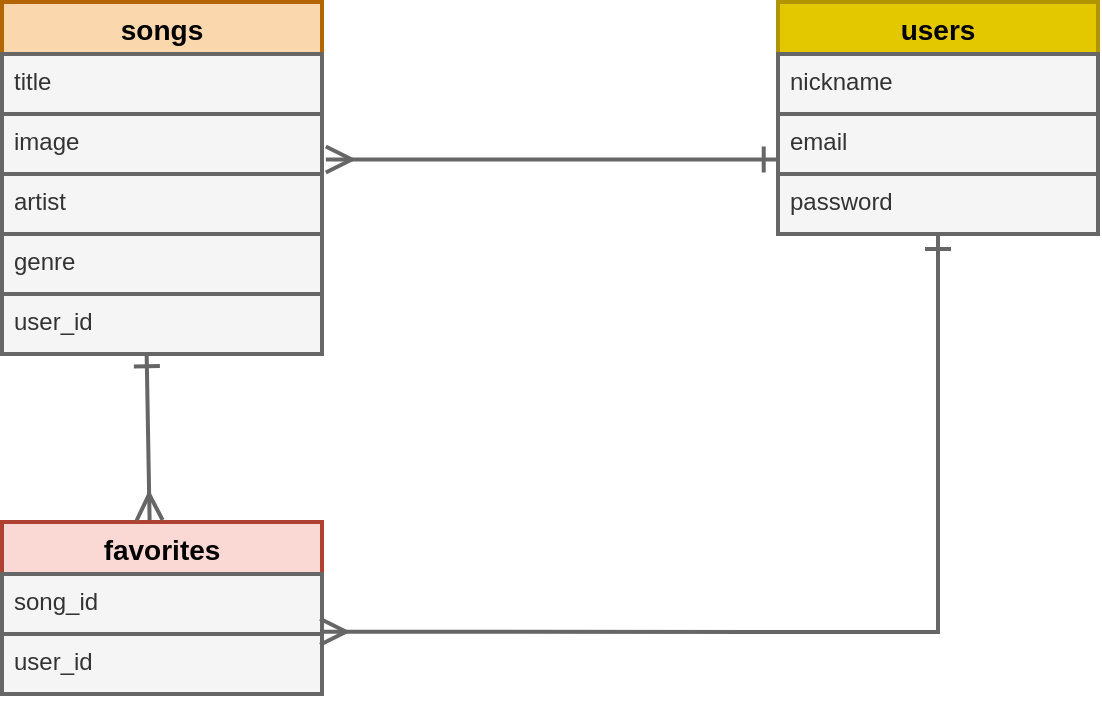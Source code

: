 <mxfile>
    <diagram id="lFwQ-v-RFzykx7BOFCH5" name="ページ1">
        <mxGraphModel dx="678" dy="502" grid="0" gridSize="14" guides="1" tooltips="1" connect="1" arrows="1" fold="1" page="1" pageScale="1" pageWidth="827" pageHeight="1169" background="#FFFFFF" math="0" shadow="0">
            <root>
                <mxCell id="0"/>
                <mxCell id="1" parent="0"/>
                <mxCell id="2" value="songs" style="swimlane;fontStyle=1;childLayout=stackLayout;horizontal=1;startSize=26;horizontalStack=0;resizeParent=1;resizeParentMax=0;resizeLast=0;collapsible=1;marginBottom=0;align=center;fontSize=14;strokeWidth=2;fillColor=#fad7ac;strokeColor=#b46504;fontColor=#000000;" parent="1" vertex="1">
                    <mxGeometry x="114" y="219" width="160" height="176" as="geometry"/>
                </mxCell>
                <mxCell id="3" value="title&#10;" style="text;fillColor=#f5f5f5;spacingLeft=4;spacingRight=4;overflow=hidden;rotatable=0;points=[[0,0.5],[1,0.5]];portConstraint=eastwest;fontSize=12;strokeColor=#666666;fontColor=#333333;strokeWidth=2;" parent="2" vertex="1">
                    <mxGeometry y="26" width="160" height="30" as="geometry"/>
                </mxCell>
                <mxCell id="4" value="image" style="text;fillColor=#f5f5f5;spacingLeft=4;spacingRight=4;overflow=hidden;rotatable=0;points=[[0,0.5],[1,0.5]];portConstraint=eastwest;fontSize=12;strokeColor=#666666;fontColor=#333333;strokeWidth=2;" parent="2" vertex="1">
                    <mxGeometry y="56" width="160" height="30" as="geometry"/>
                </mxCell>
                <mxCell id="5" value="artist" style="text;fillColor=#f5f5f5;spacingLeft=4;spacingRight=4;overflow=hidden;rotatable=0;points=[[0,0.5],[1,0.5]];portConstraint=eastwest;fontSize=12;strokeColor=#666666;fontColor=#333333;strokeWidth=2;" parent="2" vertex="1">
                    <mxGeometry y="86" width="160" height="30" as="geometry"/>
                </mxCell>
                <mxCell id="14" value="genre" style="text;fillColor=#f5f5f5;spacingLeft=4;spacingRight=4;overflow=hidden;rotatable=0;points=[[0,0.5],[1,0.5]];portConstraint=eastwest;fontSize=12;strokeColor=#666666;fontColor=#333333;strokeWidth=2;" parent="2" vertex="1">
                    <mxGeometry y="116" width="160" height="30" as="geometry"/>
                </mxCell>
                <mxCell id="30" value="user_id" style="text;fillColor=#f5f5f5;spacingLeft=4;spacingRight=4;overflow=hidden;rotatable=0;points=[[0,0.5],[1,0.5]];portConstraint=eastwest;fontSize=12;strokeColor=#666666;fontColor=#333333;strokeWidth=2;" parent="2" vertex="1">
                    <mxGeometry y="146" width="160" height="30" as="geometry"/>
                </mxCell>
                <mxCell id="6" value="users" style="swimlane;fontStyle=1;childLayout=stackLayout;horizontal=1;startSize=26;horizontalStack=0;resizeParent=1;resizeParentMax=0;resizeLast=0;collapsible=1;marginBottom=0;align=center;fontSize=14;fillColor=#e3c800;strokeColor=#B09500;fontColor=#000000;strokeWidth=2;" parent="1" vertex="1">
                    <mxGeometry x="502" y="219" width="160" height="116" as="geometry"/>
                </mxCell>
                <mxCell id="7" value="nickname   " style="text;fillColor=#f5f5f5;spacingLeft=4;spacingRight=4;overflow=hidden;rotatable=0;points=[[0,0.5],[1,0.5]];portConstraint=eastwest;fontSize=12;strokeColor=#666666;fontColor=#333333;strokeWidth=2;" parent="6" vertex="1">
                    <mxGeometry y="26" width="160" height="30" as="geometry"/>
                </mxCell>
                <mxCell id="8" value="email " style="text;fillColor=#f5f5f5;spacingLeft=4;spacingRight=4;overflow=hidden;rotatable=0;points=[[0,0.5],[1,0.5]];portConstraint=eastwest;fontSize=12;strokeColor=#666666;fontColor=#333333;strokeWidth=2;" parent="6" vertex="1">
                    <mxGeometry y="56" width="160" height="30" as="geometry"/>
                </mxCell>
                <mxCell id="9" value="password" style="text;fillColor=#f5f5f5;spacingLeft=4;spacingRight=4;overflow=hidden;rotatable=0;points=[[0,0.5],[1,0.5]];portConstraint=eastwest;fontSize=12;strokeColor=#666666;fontColor=#333333;strokeWidth=2;" parent="6" vertex="1">
                    <mxGeometry y="86" width="160" height="30" as="geometry"/>
                </mxCell>
                <mxCell id="10" value="favorites" style="swimlane;fontStyle=1;childLayout=stackLayout;horizontal=1;startSize=26;horizontalStack=0;resizeParent=1;resizeParentMax=0;resizeLast=0;collapsible=1;marginBottom=0;align=center;fontSize=14;fillColor=#fad9d5;strokeColor=#ae4132;strokeWidth=2;fontColor=#000000;" parent="1" vertex="1">
                    <mxGeometry x="114" y="479" width="160" height="86" as="geometry"/>
                </mxCell>
                <mxCell id="11" value="song_id" style="text;fillColor=#f5f5f5;spacingLeft=4;spacingRight=4;overflow=hidden;rotatable=0;points=[[0,0.5],[1,0.5]];portConstraint=eastwest;fontSize=12;strokeColor=#666666;fontColor=#333333;strokeWidth=2;" parent="10" vertex="1">
                    <mxGeometry y="26" width="160" height="30" as="geometry"/>
                </mxCell>
                <mxCell id="12" value="user_id" style="text;fillColor=#f5f5f5;spacingLeft=4;spacingRight=4;overflow=hidden;rotatable=0;points=[[0,0.5],[1,0.5]];portConstraint=eastwest;fontSize=12;strokeColor=#666666;fontColor=#333333;strokeWidth=2;" parent="10" vertex="1">
                    <mxGeometry y="56" width="160" height="30" as="geometry"/>
                </mxCell>
                <mxCell id="22" value="" style="edgeStyle=entityRelationEdgeStyle;fontSize=12;html=1;endArrow=ERone;startArrow=ERmany;strokeWidth=2;jumpSize=13;rounded=0;endFill=0;entryX=-0.004;entryY=0.758;entryDx=0;entryDy=0;entryPerimeter=0;exitX=1.012;exitY=0.759;exitDx=0;exitDy=0;exitPerimeter=0;startFill=0;startSize=10;endSize=10;fillColor=#f5f5f5;fontColor=#000000;strokeColor=#666666;" parent="1" source="4" target="8" edge="1">
                    <mxGeometry width="100" height="100" relative="1" as="geometry">
                        <mxPoint x="296" y="286" as="sourcePoint"/>
                        <mxPoint x="502" y="285" as="targetPoint"/>
                    </mxGeometry>
                </mxCell>
                <mxCell id="28" value="" style="endArrow=ERmany;html=1;rounded=0;endSize=10;targetPerimeterSpacing=1;strokeWidth=2;jumpSize=13;entryX=0.455;entryY=-0.01;entryDx=0;entryDy=0;entryPerimeter=0;startArrow=ERone;startFill=0;startSize=10;endFill=0;exitX=0.452;exitY=0.986;exitDx=0;exitDy=0;exitPerimeter=0;fillColor=#f5f5f5;fontColor=#000000;strokeColor=#666666;" parent="1" source="30" edge="1">
                    <mxGeometry relative="1" as="geometry">
                        <mxPoint x="184.28" y="395" as="sourcePoint"/>
                        <mxPoint x="187.8" y="478.14" as="targetPoint"/>
                    </mxGeometry>
                </mxCell>
                <mxCell id="29" value="" style="endArrow=ERone;html=1;startSize=10;endSize=10;targetPerimeterSpacing=1;strokeWidth=2;jumpSize=13;exitX=0.994;exitY=-0.038;exitDx=0;exitDy=0;exitPerimeter=0;rounded=0;startArrow=ERmany;startFill=0;endFill=0;fillColor=#f5f5f5;fontColor=#000000;strokeColor=#666666;" parent="1" source="12" edge="1">
                    <mxGeometry relative="1" as="geometry">
                        <mxPoint x="348" y="440" as="sourcePoint"/>
                        <mxPoint x="582" y="336" as="targetPoint"/>
                        <Array as="points">
                            <mxPoint x="582" y="534"/>
                        </Array>
                    </mxGeometry>
                </mxCell>
            </root>
        </mxGraphModel>
    </diagram>
</mxfile>